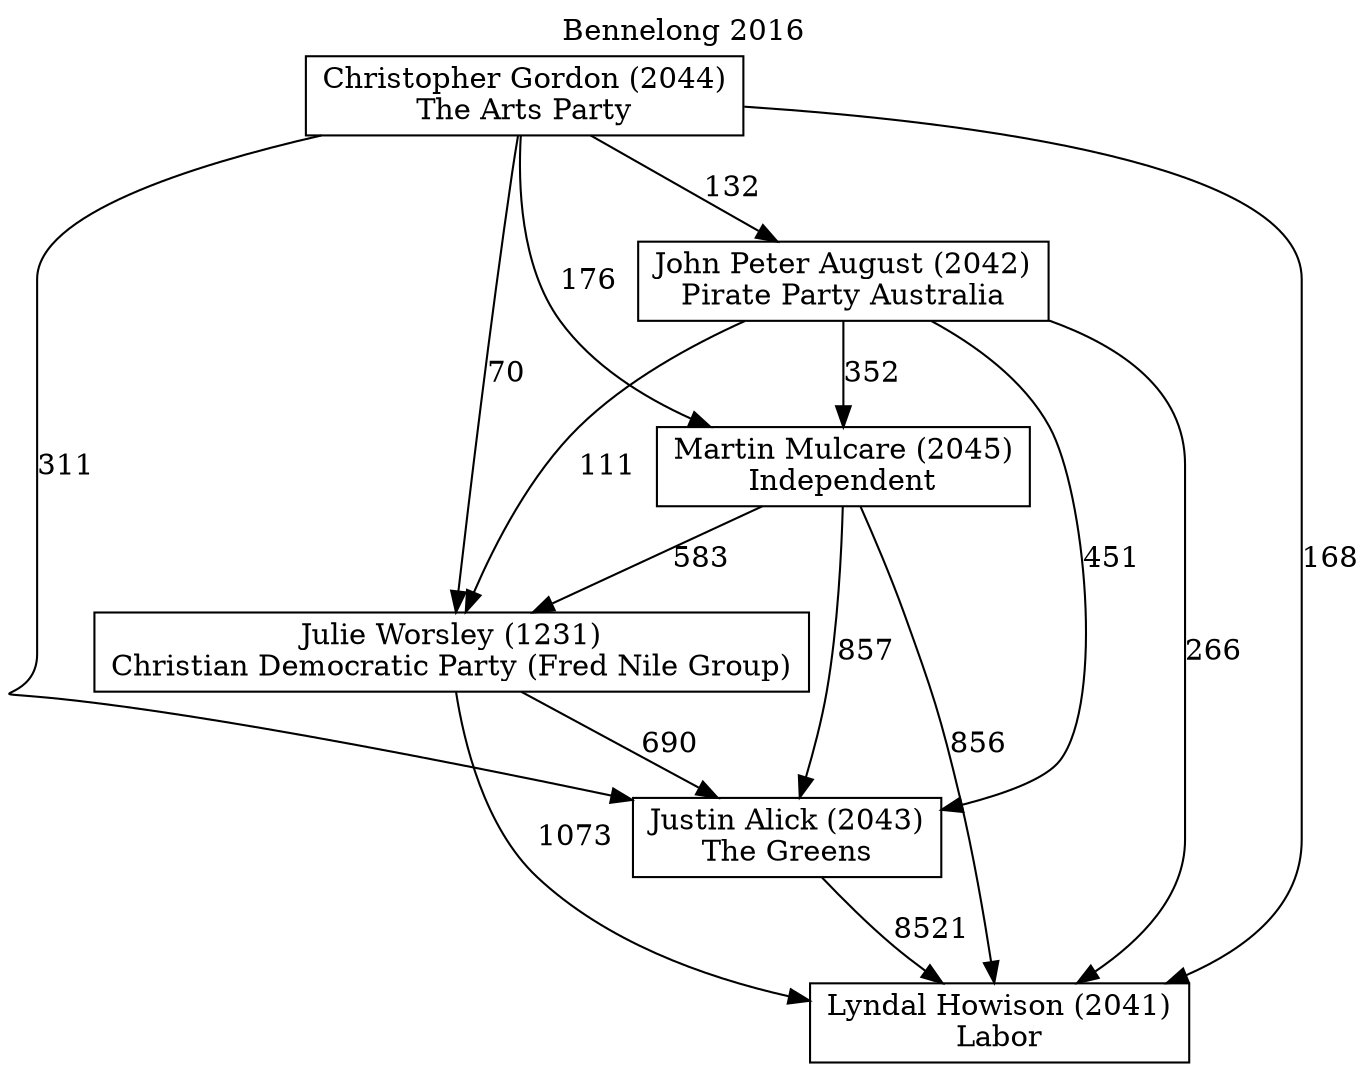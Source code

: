 // House preference flow
digraph "Lyndal Howison (2041)_Bennelong_2016" {
	graph [label="Bennelong 2016" labelloc=t mclimit=10]
	node [shape=box]
	"Lyndal Howison (2041)" [label="Lyndal Howison (2041)
Labor"]
	"Martin Mulcare (2045)" [label="Martin Mulcare (2045)
Independent"]
	"Justin Alick (2043)" [label="Justin Alick (2043)
The Greens"]
	"Christopher Gordon (2044)" [label="Christopher Gordon (2044)
The Arts Party"]
	"Julie Worsley (1231)" [label="Julie Worsley (1231)
Christian Democratic Party (Fred Nile Group)"]
	"John Peter August (2042)" [label="John Peter August (2042)
Pirate Party Australia"]
	"Martin Mulcare (2045)" -> "Justin Alick (2043)" [label=857]
	"Christopher Gordon (2044)" -> "Lyndal Howison (2041)" [label=168]
	"Justin Alick (2043)" -> "Lyndal Howison (2041)" [label=8521]
	"Christopher Gordon (2044)" -> "John Peter August (2042)" [label=132]
	"Christopher Gordon (2044)" -> "Julie Worsley (1231)" [label=70]
	"John Peter August (2042)" -> "Julie Worsley (1231)" [label=111]
	"Christopher Gordon (2044)" -> "Justin Alick (2043)" [label=311]
	"Martin Mulcare (2045)" -> "Julie Worsley (1231)" [label=583]
	"Julie Worsley (1231)" -> "Lyndal Howison (2041)" [label=1073]
	"Julie Worsley (1231)" -> "Justin Alick (2043)" [label=690]
	"Christopher Gordon (2044)" -> "Martin Mulcare (2045)" [label=176]
	"John Peter August (2042)" -> "Justin Alick (2043)" [label=451]
	"John Peter August (2042)" -> "Martin Mulcare (2045)" [label=352]
	"John Peter August (2042)" -> "Lyndal Howison (2041)" [label=266]
	"Martin Mulcare (2045)" -> "Lyndal Howison (2041)" [label=856]
}
